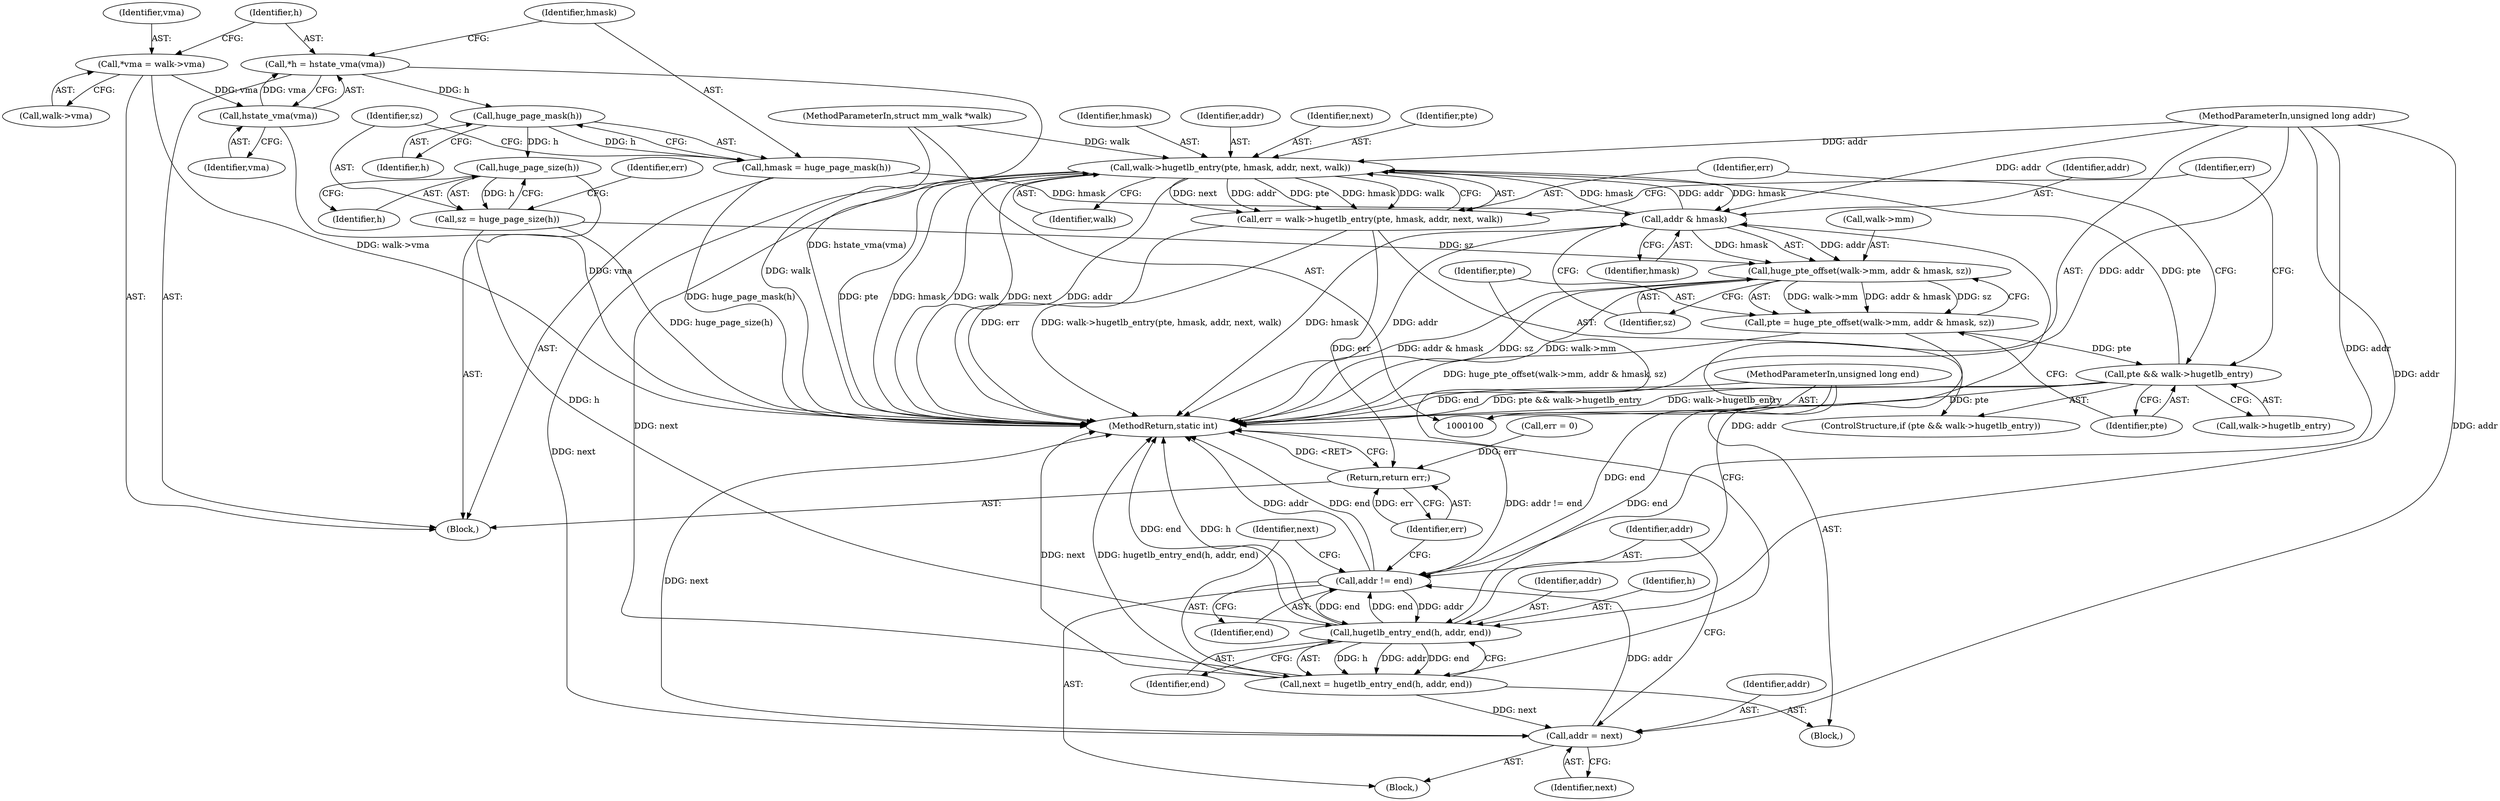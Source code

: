 digraph "1_linux_373c4557d2aa362702c4c2d41288fb1e54990b7c@pointer" {
"1000158" [label="(Call,walk->hugetlb_entry(pte, hmask, addr, next, walk))"];
"1000151" [label="(Call,pte && walk->hugetlb_entry)"];
"1000140" [label="(Call,pte = huge_pte_offset(walk->mm, addr & hmask, sz))"];
"1000142" [label="(Call,huge_pte_offset(walk->mm, addr & hmask, sz))"];
"1000146" [label="(Call,addr & hmask)"];
"1000136" [label="(Call,hugetlb_entry_end(h, addr, end))"];
"1000125" [label="(Call,huge_page_size(h))"];
"1000120" [label="(Call,huge_page_mask(h))"];
"1000112" [label="(Call,*h = hstate_vma(vma))"];
"1000114" [label="(Call,hstate_vma(vma))"];
"1000106" [label="(Call,*vma = walk->vma)"];
"1000171" [label="(Call,addr != end)"];
"1000168" [label="(Call,addr = next)"];
"1000134" [label="(Call,next = hugetlb_entry_end(h, addr, end))"];
"1000158" [label="(Call,walk->hugetlb_entry(pte, hmask, addr, next, walk))"];
"1000101" [label="(MethodParameterIn,unsigned long addr)"];
"1000103" [label="(MethodParameterIn,struct mm_walk *walk)"];
"1000102" [label="(MethodParameterIn,unsigned long end)"];
"1000118" [label="(Call,hmask = huge_page_mask(h))"];
"1000123" [label="(Call,sz = huge_page_size(h))"];
"1000156" [label="(Call,err = walk->hugetlb_entry(pte, hmask, addr, next, walk))"];
"1000174" [label="(Return,return err;)"];
"1000160" [label="(Identifier,hmask)"];
"1000119" [label="(Identifier,hmask)"];
"1000135" [label="(Identifier,next)"];
"1000157" [label="(Identifier,err)"];
"1000138" [label="(Identifier,addr)"];
"1000104" [label="(Block,)"];
"1000150" [label="(ControlStructure,if (pte && walk->hugetlb_entry))"];
"1000103" [label="(MethodParameterIn,struct mm_walk *walk)"];
"1000129" [label="(Call,err = 0)"];
"1000158" [label="(Call,walk->hugetlb_entry(pte, hmask, addr, next, walk))"];
"1000163" [label="(Identifier,walk)"];
"1000156" [label="(Call,err = walk->hugetlb_entry(pte, hmask, addr, next, walk))"];
"1000146" [label="(Call,addr & hmask)"];
"1000161" [label="(Identifier,addr)"];
"1000115" [label="(Identifier,vma)"];
"1000142" [label="(Call,huge_pte_offset(walk->mm, addr & hmask, sz))"];
"1000175" [label="(Identifier,err)"];
"1000162" [label="(Identifier,next)"];
"1000176" [label="(MethodReturn,static int)"];
"1000108" [label="(Call,walk->vma)"];
"1000130" [label="(Identifier,err)"];
"1000169" [label="(Identifier,addr)"];
"1000148" [label="(Identifier,hmask)"];
"1000136" [label="(Call,hugetlb_entry_end(h, addr, end))"];
"1000107" [label="(Identifier,vma)"];
"1000125" [label="(Call,huge_page_size(h))"];
"1000170" [label="(Identifier,next)"];
"1000165" [label="(Identifier,err)"];
"1000168" [label="(Call,addr = next)"];
"1000140" [label="(Call,pte = huge_pte_offset(walk->mm, addr & hmask, sz))"];
"1000143" [label="(Call,walk->mm)"];
"1000167" [label="(Block,)"];
"1000134" [label="(Call,next = hugetlb_entry_end(h, addr, end))"];
"1000159" [label="(Identifier,pte)"];
"1000174" [label="(Return,return err;)"];
"1000149" [label="(Identifier,sz)"];
"1000121" [label="(Identifier,h)"];
"1000133" [label="(Block,)"];
"1000102" [label="(MethodParameterIn,unsigned long end)"];
"1000172" [label="(Identifier,addr)"];
"1000113" [label="(Identifier,h)"];
"1000141" [label="(Identifier,pte)"];
"1000173" [label="(Identifier,end)"];
"1000112" [label="(Call,*h = hstate_vma(vma))"];
"1000114" [label="(Call,hstate_vma(vma))"];
"1000153" [label="(Call,walk->hugetlb_entry)"];
"1000151" [label="(Call,pte && walk->hugetlb_entry)"];
"1000147" [label="(Identifier,addr)"];
"1000126" [label="(Identifier,h)"];
"1000101" [label="(MethodParameterIn,unsigned long addr)"];
"1000152" [label="(Identifier,pte)"];
"1000139" [label="(Identifier,end)"];
"1000120" [label="(Call,huge_page_mask(h))"];
"1000106" [label="(Call,*vma = walk->vma)"];
"1000118" [label="(Call,hmask = huge_page_mask(h))"];
"1000137" [label="(Identifier,h)"];
"1000171" [label="(Call,addr != end)"];
"1000123" [label="(Call,sz = huge_page_size(h))"];
"1000124" [label="(Identifier,sz)"];
"1000158" -> "1000156"  [label="AST: "];
"1000158" -> "1000163"  [label="CFG: "];
"1000159" -> "1000158"  [label="AST: "];
"1000160" -> "1000158"  [label="AST: "];
"1000161" -> "1000158"  [label="AST: "];
"1000162" -> "1000158"  [label="AST: "];
"1000163" -> "1000158"  [label="AST: "];
"1000156" -> "1000158"  [label="CFG: "];
"1000158" -> "1000176"  [label="DDG: pte"];
"1000158" -> "1000176"  [label="DDG: hmask"];
"1000158" -> "1000176"  [label="DDG: walk"];
"1000158" -> "1000176"  [label="DDG: next"];
"1000158" -> "1000176"  [label="DDG: addr"];
"1000158" -> "1000146"  [label="DDG: hmask"];
"1000158" -> "1000156"  [label="DDG: next"];
"1000158" -> "1000156"  [label="DDG: addr"];
"1000158" -> "1000156"  [label="DDG: pte"];
"1000158" -> "1000156"  [label="DDG: hmask"];
"1000158" -> "1000156"  [label="DDG: walk"];
"1000151" -> "1000158"  [label="DDG: pte"];
"1000146" -> "1000158"  [label="DDG: hmask"];
"1000146" -> "1000158"  [label="DDG: addr"];
"1000101" -> "1000158"  [label="DDG: addr"];
"1000134" -> "1000158"  [label="DDG: next"];
"1000103" -> "1000158"  [label="DDG: walk"];
"1000158" -> "1000168"  [label="DDG: next"];
"1000151" -> "1000150"  [label="AST: "];
"1000151" -> "1000152"  [label="CFG: "];
"1000151" -> "1000153"  [label="CFG: "];
"1000152" -> "1000151"  [label="AST: "];
"1000153" -> "1000151"  [label="AST: "];
"1000157" -> "1000151"  [label="CFG: "];
"1000165" -> "1000151"  [label="CFG: "];
"1000151" -> "1000176"  [label="DDG: pte && walk->hugetlb_entry"];
"1000151" -> "1000176"  [label="DDG: walk->hugetlb_entry"];
"1000151" -> "1000176"  [label="DDG: pte"];
"1000140" -> "1000151"  [label="DDG: pte"];
"1000140" -> "1000133"  [label="AST: "];
"1000140" -> "1000142"  [label="CFG: "];
"1000141" -> "1000140"  [label="AST: "];
"1000142" -> "1000140"  [label="AST: "];
"1000152" -> "1000140"  [label="CFG: "];
"1000140" -> "1000176"  [label="DDG: huge_pte_offset(walk->mm, addr & hmask, sz)"];
"1000142" -> "1000140"  [label="DDG: walk->mm"];
"1000142" -> "1000140"  [label="DDG: addr & hmask"];
"1000142" -> "1000140"  [label="DDG: sz"];
"1000142" -> "1000149"  [label="CFG: "];
"1000143" -> "1000142"  [label="AST: "];
"1000146" -> "1000142"  [label="AST: "];
"1000149" -> "1000142"  [label="AST: "];
"1000142" -> "1000176"  [label="DDG: sz"];
"1000142" -> "1000176"  [label="DDG: walk->mm"];
"1000142" -> "1000176"  [label="DDG: addr & hmask"];
"1000146" -> "1000142"  [label="DDG: addr"];
"1000146" -> "1000142"  [label="DDG: hmask"];
"1000123" -> "1000142"  [label="DDG: sz"];
"1000146" -> "1000148"  [label="CFG: "];
"1000147" -> "1000146"  [label="AST: "];
"1000148" -> "1000146"  [label="AST: "];
"1000149" -> "1000146"  [label="CFG: "];
"1000146" -> "1000176"  [label="DDG: hmask"];
"1000146" -> "1000176"  [label="DDG: addr"];
"1000136" -> "1000146"  [label="DDG: addr"];
"1000101" -> "1000146"  [label="DDG: addr"];
"1000118" -> "1000146"  [label="DDG: hmask"];
"1000136" -> "1000134"  [label="AST: "];
"1000136" -> "1000139"  [label="CFG: "];
"1000137" -> "1000136"  [label="AST: "];
"1000138" -> "1000136"  [label="AST: "];
"1000139" -> "1000136"  [label="AST: "];
"1000134" -> "1000136"  [label="CFG: "];
"1000136" -> "1000176"  [label="DDG: end"];
"1000136" -> "1000176"  [label="DDG: h"];
"1000136" -> "1000134"  [label="DDG: h"];
"1000136" -> "1000134"  [label="DDG: addr"];
"1000136" -> "1000134"  [label="DDG: end"];
"1000125" -> "1000136"  [label="DDG: h"];
"1000171" -> "1000136"  [label="DDG: addr"];
"1000171" -> "1000136"  [label="DDG: end"];
"1000101" -> "1000136"  [label="DDG: addr"];
"1000102" -> "1000136"  [label="DDG: end"];
"1000136" -> "1000171"  [label="DDG: end"];
"1000125" -> "1000123"  [label="AST: "];
"1000125" -> "1000126"  [label="CFG: "];
"1000126" -> "1000125"  [label="AST: "];
"1000123" -> "1000125"  [label="CFG: "];
"1000125" -> "1000123"  [label="DDG: h"];
"1000120" -> "1000125"  [label="DDG: h"];
"1000120" -> "1000118"  [label="AST: "];
"1000120" -> "1000121"  [label="CFG: "];
"1000121" -> "1000120"  [label="AST: "];
"1000118" -> "1000120"  [label="CFG: "];
"1000120" -> "1000118"  [label="DDG: h"];
"1000112" -> "1000120"  [label="DDG: h"];
"1000112" -> "1000104"  [label="AST: "];
"1000112" -> "1000114"  [label="CFG: "];
"1000113" -> "1000112"  [label="AST: "];
"1000114" -> "1000112"  [label="AST: "];
"1000119" -> "1000112"  [label="CFG: "];
"1000112" -> "1000176"  [label="DDG: hstate_vma(vma)"];
"1000114" -> "1000112"  [label="DDG: vma"];
"1000114" -> "1000115"  [label="CFG: "];
"1000115" -> "1000114"  [label="AST: "];
"1000114" -> "1000176"  [label="DDG: vma"];
"1000106" -> "1000114"  [label="DDG: vma"];
"1000106" -> "1000104"  [label="AST: "];
"1000106" -> "1000108"  [label="CFG: "];
"1000107" -> "1000106"  [label="AST: "];
"1000108" -> "1000106"  [label="AST: "];
"1000113" -> "1000106"  [label="CFG: "];
"1000106" -> "1000176"  [label="DDG: walk->vma"];
"1000171" -> "1000167"  [label="AST: "];
"1000171" -> "1000173"  [label="CFG: "];
"1000172" -> "1000171"  [label="AST: "];
"1000173" -> "1000171"  [label="AST: "];
"1000135" -> "1000171"  [label="CFG: "];
"1000175" -> "1000171"  [label="CFG: "];
"1000171" -> "1000176"  [label="DDG: addr"];
"1000171" -> "1000176"  [label="DDG: end"];
"1000171" -> "1000176"  [label="DDG: addr != end"];
"1000168" -> "1000171"  [label="DDG: addr"];
"1000101" -> "1000171"  [label="DDG: addr"];
"1000102" -> "1000171"  [label="DDG: end"];
"1000168" -> "1000167"  [label="AST: "];
"1000168" -> "1000170"  [label="CFG: "];
"1000169" -> "1000168"  [label="AST: "];
"1000170" -> "1000168"  [label="AST: "];
"1000172" -> "1000168"  [label="CFG: "];
"1000168" -> "1000176"  [label="DDG: next"];
"1000134" -> "1000168"  [label="DDG: next"];
"1000101" -> "1000168"  [label="DDG: addr"];
"1000134" -> "1000133"  [label="AST: "];
"1000135" -> "1000134"  [label="AST: "];
"1000141" -> "1000134"  [label="CFG: "];
"1000134" -> "1000176"  [label="DDG: next"];
"1000134" -> "1000176"  [label="DDG: hugetlb_entry_end(h, addr, end)"];
"1000101" -> "1000100"  [label="AST: "];
"1000101" -> "1000176"  [label="DDG: addr"];
"1000103" -> "1000100"  [label="AST: "];
"1000103" -> "1000176"  [label="DDG: walk"];
"1000102" -> "1000100"  [label="AST: "];
"1000102" -> "1000176"  [label="DDG: end"];
"1000118" -> "1000104"  [label="AST: "];
"1000119" -> "1000118"  [label="AST: "];
"1000124" -> "1000118"  [label="CFG: "];
"1000118" -> "1000176"  [label="DDG: huge_page_mask(h)"];
"1000123" -> "1000104"  [label="AST: "];
"1000124" -> "1000123"  [label="AST: "];
"1000130" -> "1000123"  [label="CFG: "];
"1000123" -> "1000176"  [label="DDG: huge_page_size(h)"];
"1000156" -> "1000150"  [label="AST: "];
"1000157" -> "1000156"  [label="AST: "];
"1000165" -> "1000156"  [label="CFG: "];
"1000156" -> "1000176"  [label="DDG: err"];
"1000156" -> "1000176"  [label="DDG: walk->hugetlb_entry(pte, hmask, addr, next, walk)"];
"1000156" -> "1000174"  [label="DDG: err"];
"1000174" -> "1000104"  [label="AST: "];
"1000174" -> "1000175"  [label="CFG: "];
"1000175" -> "1000174"  [label="AST: "];
"1000176" -> "1000174"  [label="CFG: "];
"1000174" -> "1000176"  [label="DDG: <RET>"];
"1000175" -> "1000174"  [label="DDG: err"];
"1000129" -> "1000174"  [label="DDG: err"];
}

